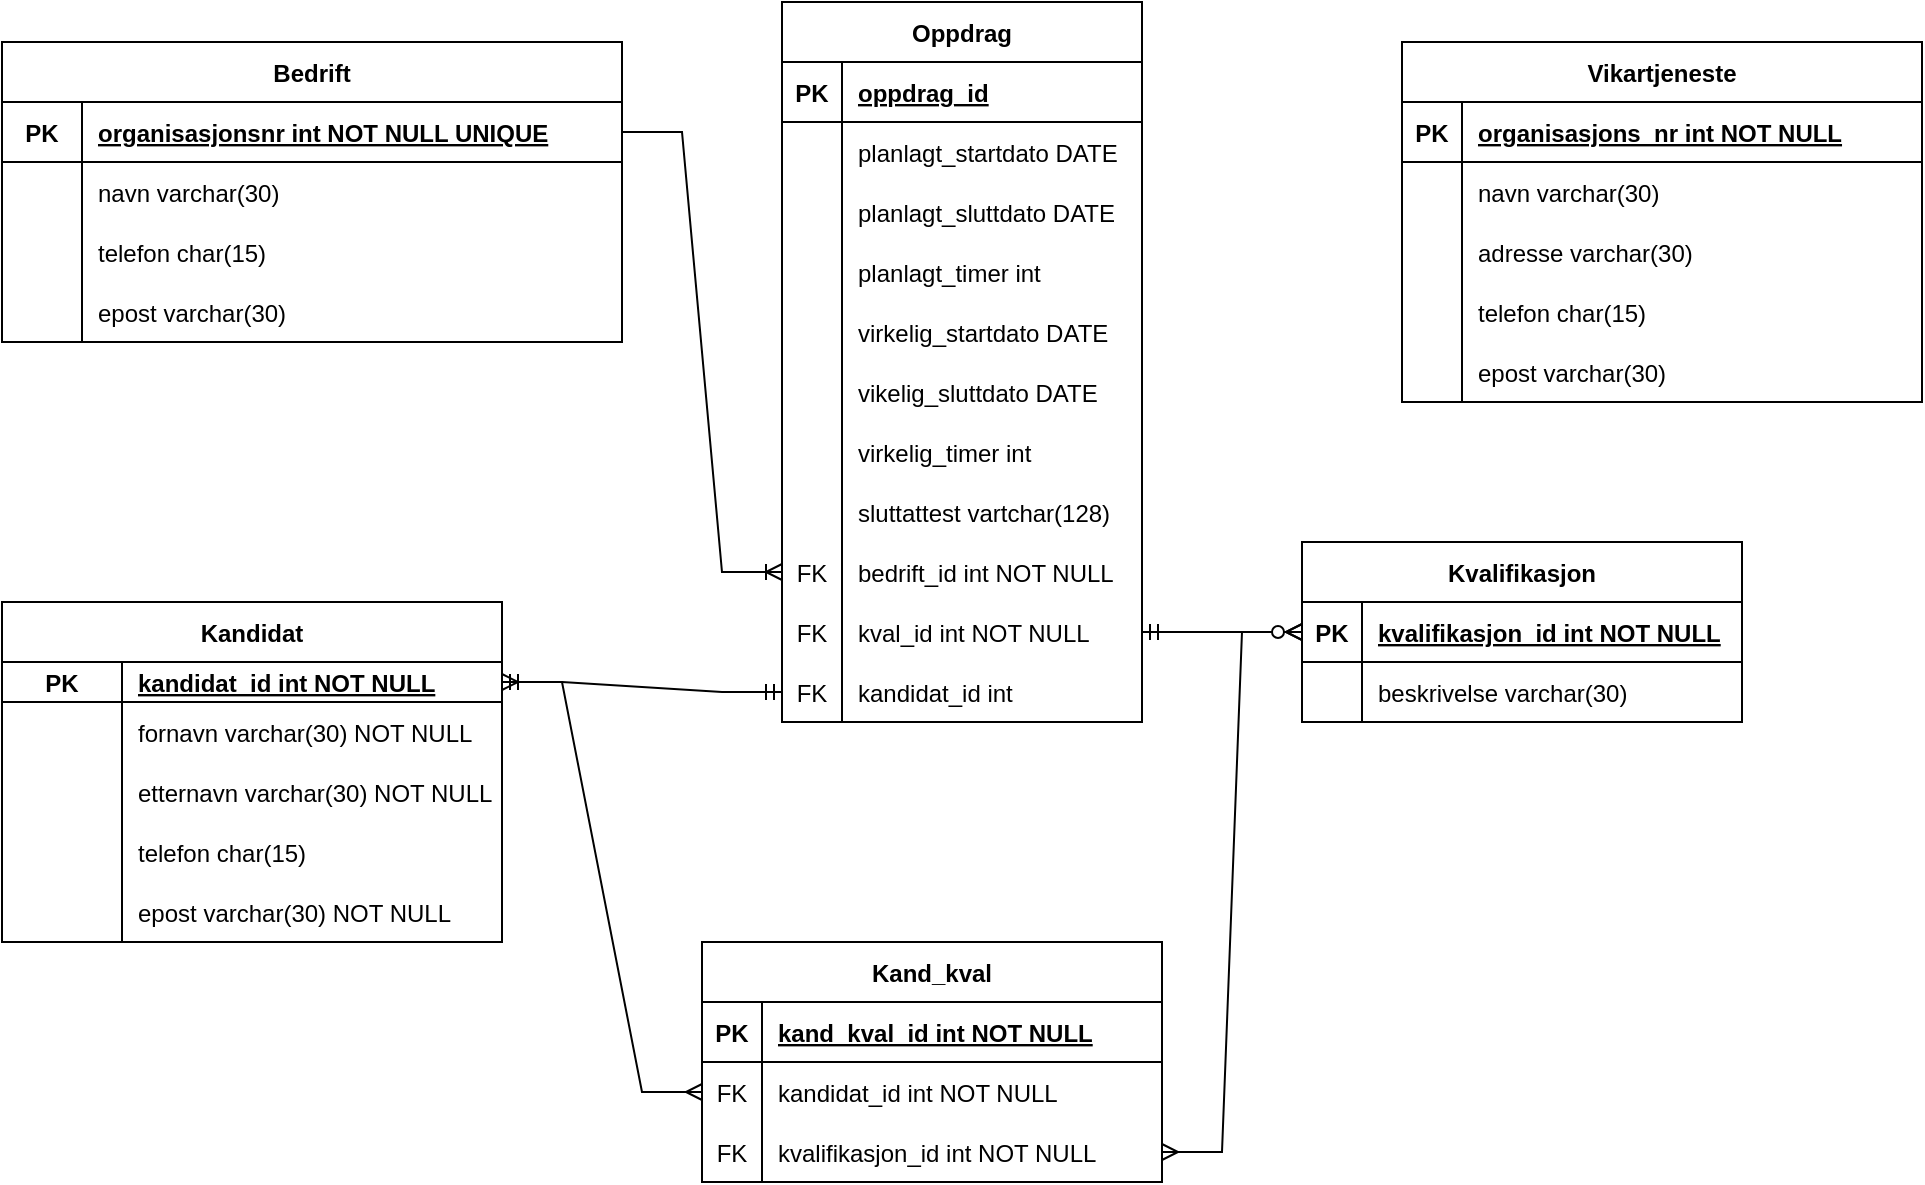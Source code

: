 <mxfile version="20.5.1" type="github">
  <diagram id="R2lEEEUBdFMjLlhIrx00" name="Page-1">
    <mxGraphModel dx="1422" dy="754" grid="1" gridSize="10" guides="1" tooltips="1" connect="1" arrows="1" fold="1" page="1" pageScale="1" pageWidth="850" pageHeight="1100" math="0" shadow="0" extFonts="Permanent Marker^https://fonts.googleapis.com/css?family=Permanent+Marker">
      <root>
        <mxCell id="0" />
        <mxCell id="1" parent="0" />
        <mxCell id="c-8Q-2KdSh4WGRPwM9da-1" value="Kandidat" style="shape=table;startSize=30;container=1;collapsible=1;childLayout=tableLayout;fixedRows=1;rowLines=0;fontStyle=1;align=center;resizeLast=1;" parent="1" vertex="1">
          <mxGeometry x="90" y="410" width="250" height="170" as="geometry">
            <mxRectangle x="110" y="290" width="90" height="30" as="alternateBounds" />
          </mxGeometry>
        </mxCell>
        <mxCell id="c-8Q-2KdSh4WGRPwM9da-5" value="" style="shape=tableRow;horizontal=0;startSize=0;swimlaneHead=0;swimlaneBody=0;fillColor=none;collapsible=0;dropTarget=0;points=[[0,0.5],[1,0.5]];portConstraint=eastwest;top=0;left=0;right=0;bottom=1;" parent="c-8Q-2KdSh4WGRPwM9da-1" vertex="1">
          <mxGeometry y="30" width="250" height="20" as="geometry" />
        </mxCell>
        <mxCell id="c-8Q-2KdSh4WGRPwM9da-6" value="PK" style="shape=partialRectangle;connectable=0;fillColor=none;top=0;left=0;bottom=0;right=0;fontStyle=1;overflow=hidden;" parent="c-8Q-2KdSh4WGRPwM9da-5" vertex="1">
          <mxGeometry width="60" height="20" as="geometry">
            <mxRectangle width="60" height="20" as="alternateBounds" />
          </mxGeometry>
        </mxCell>
        <mxCell id="c-8Q-2KdSh4WGRPwM9da-7" value="kandidat_id int NOT NULL" style="shape=partialRectangle;connectable=0;fillColor=none;top=0;left=0;bottom=0;right=0;align=left;spacingLeft=6;fontStyle=5;overflow=hidden;" parent="c-8Q-2KdSh4WGRPwM9da-5" vertex="1">
          <mxGeometry x="60" width="190" height="20" as="geometry">
            <mxRectangle width="190" height="20" as="alternateBounds" />
          </mxGeometry>
        </mxCell>
        <mxCell id="c-8Q-2KdSh4WGRPwM9da-11" value="" style="shape=tableRow;horizontal=0;startSize=0;swimlaneHead=0;swimlaneBody=0;fillColor=none;collapsible=0;dropTarget=0;points=[[0,0.5],[1,0.5]];portConstraint=eastwest;top=0;left=0;right=0;bottom=0;" parent="c-8Q-2KdSh4WGRPwM9da-1" vertex="1">
          <mxGeometry y="50" width="250" height="30" as="geometry" />
        </mxCell>
        <mxCell id="c-8Q-2KdSh4WGRPwM9da-12" value="" style="shape=partialRectangle;connectable=0;fillColor=none;top=0;left=0;bottom=0;right=0;editable=1;overflow=hidden;" parent="c-8Q-2KdSh4WGRPwM9da-11" vertex="1">
          <mxGeometry width="60" height="30" as="geometry">
            <mxRectangle width="60" height="30" as="alternateBounds" />
          </mxGeometry>
        </mxCell>
        <mxCell id="c-8Q-2KdSh4WGRPwM9da-13" value="fornavn varchar(30) NOT NULL" style="shape=partialRectangle;connectable=0;fillColor=none;top=0;left=0;bottom=0;right=0;align=left;spacingLeft=6;overflow=hidden;" parent="c-8Q-2KdSh4WGRPwM9da-11" vertex="1">
          <mxGeometry x="60" width="190" height="30" as="geometry">
            <mxRectangle width="190" height="30" as="alternateBounds" />
          </mxGeometry>
        </mxCell>
        <mxCell id="c-8Q-2KdSh4WGRPwM9da-8" value="" style="shape=tableRow;horizontal=0;startSize=0;swimlaneHead=0;swimlaneBody=0;fillColor=none;collapsible=0;dropTarget=0;points=[[0,0.5],[1,0.5]];portConstraint=eastwest;top=0;left=0;right=0;bottom=0;" parent="c-8Q-2KdSh4WGRPwM9da-1" vertex="1">
          <mxGeometry y="80" width="250" height="30" as="geometry" />
        </mxCell>
        <mxCell id="c-8Q-2KdSh4WGRPwM9da-9" value="" style="shape=partialRectangle;connectable=0;fillColor=none;top=0;left=0;bottom=0;right=0;editable=1;overflow=hidden;" parent="c-8Q-2KdSh4WGRPwM9da-8" vertex="1">
          <mxGeometry width="60" height="30" as="geometry">
            <mxRectangle width="60" height="30" as="alternateBounds" />
          </mxGeometry>
        </mxCell>
        <mxCell id="c-8Q-2KdSh4WGRPwM9da-10" value="etternavn varchar(30) NOT NULL" style="shape=partialRectangle;connectable=0;fillColor=none;top=0;left=0;bottom=0;right=0;align=left;spacingLeft=6;overflow=hidden;" parent="c-8Q-2KdSh4WGRPwM9da-8" vertex="1">
          <mxGeometry x="60" width="190" height="30" as="geometry">
            <mxRectangle width="190" height="30" as="alternateBounds" />
          </mxGeometry>
        </mxCell>
        <mxCell id="c-8Q-2KdSh4WGRPwM9da-65" value="" style="shape=tableRow;horizontal=0;startSize=0;swimlaneHead=0;swimlaneBody=0;fillColor=none;collapsible=0;dropTarget=0;points=[[0,0.5],[1,0.5]];portConstraint=eastwest;top=0;left=0;right=0;bottom=0;" parent="c-8Q-2KdSh4WGRPwM9da-1" vertex="1">
          <mxGeometry y="110" width="250" height="30" as="geometry" />
        </mxCell>
        <mxCell id="c-8Q-2KdSh4WGRPwM9da-66" value="" style="shape=partialRectangle;connectable=0;fillColor=none;top=0;left=0;bottom=0;right=0;editable=1;overflow=hidden;" parent="c-8Q-2KdSh4WGRPwM9da-65" vertex="1">
          <mxGeometry width="60" height="30" as="geometry">
            <mxRectangle width="60" height="30" as="alternateBounds" />
          </mxGeometry>
        </mxCell>
        <mxCell id="c-8Q-2KdSh4WGRPwM9da-67" value="telefon char(15)" style="shape=partialRectangle;connectable=0;fillColor=none;top=0;left=0;bottom=0;right=0;align=left;spacingLeft=6;overflow=hidden;" parent="c-8Q-2KdSh4WGRPwM9da-65" vertex="1">
          <mxGeometry x="60" width="190" height="30" as="geometry">
            <mxRectangle width="190" height="30" as="alternateBounds" />
          </mxGeometry>
        </mxCell>
        <mxCell id="c-8Q-2KdSh4WGRPwM9da-68" value="" style="shape=tableRow;horizontal=0;startSize=0;swimlaneHead=0;swimlaneBody=0;fillColor=none;collapsible=0;dropTarget=0;points=[[0,0.5],[1,0.5]];portConstraint=eastwest;top=0;left=0;right=0;bottom=0;" parent="c-8Q-2KdSh4WGRPwM9da-1" vertex="1">
          <mxGeometry y="140" width="250" height="30" as="geometry" />
        </mxCell>
        <mxCell id="c-8Q-2KdSh4WGRPwM9da-69" value="" style="shape=partialRectangle;connectable=0;fillColor=none;top=0;left=0;bottom=0;right=0;editable=1;overflow=hidden;" parent="c-8Q-2KdSh4WGRPwM9da-68" vertex="1">
          <mxGeometry width="60" height="30" as="geometry">
            <mxRectangle width="60" height="30" as="alternateBounds" />
          </mxGeometry>
        </mxCell>
        <mxCell id="c-8Q-2KdSh4WGRPwM9da-70" value="epost varchar(30) NOT NULL" style="shape=partialRectangle;connectable=0;fillColor=none;top=0;left=0;bottom=0;right=0;align=left;spacingLeft=6;overflow=hidden;" parent="c-8Q-2KdSh4WGRPwM9da-68" vertex="1">
          <mxGeometry x="60" width="190" height="30" as="geometry">
            <mxRectangle width="190" height="30" as="alternateBounds" />
          </mxGeometry>
        </mxCell>
        <mxCell id="c-8Q-2KdSh4WGRPwM9da-40" value="" style="shape=tableRow;horizontal=0;startSize=0;swimlaneHead=0;swimlaneBody=0;fillColor=none;collapsible=0;dropTarget=0;points=[[0,0.5],[1,0.5]];portConstraint=eastwest;top=0;left=0;right=0;bottom=0;" parent="1" vertex="1">
          <mxGeometry x="110" y="400" width="180" height="30" as="geometry" />
        </mxCell>
        <mxCell id="c-8Q-2KdSh4WGRPwM9da-41" value="" style="shape=partialRectangle;connectable=0;fillColor=none;top=0;left=0;bottom=0;right=0;editable=1;overflow=hidden;" parent="c-8Q-2KdSh4WGRPwM9da-40" vertex="1">
          <mxGeometry width="60" height="30" as="geometry">
            <mxRectangle width="60" height="30" as="alternateBounds" />
          </mxGeometry>
        </mxCell>
        <mxCell id="c-8Q-2KdSh4WGRPwM9da-54" value="" style="shape=tableRow;horizontal=0;startSize=0;swimlaneHead=0;swimlaneBody=0;fillColor=none;collapsible=0;dropTarget=0;points=[[0,0.5],[1,0.5]];portConstraint=eastwest;top=0;left=0;right=0;bottom=0;" parent="1" vertex="1">
          <mxGeometry x="110" y="430" width="250" height="30" as="geometry" />
        </mxCell>
        <mxCell id="c-8Q-2KdSh4WGRPwM9da-55" value="" style="shape=partialRectangle;connectable=0;fillColor=none;top=0;left=0;bottom=0;right=0;editable=1;overflow=hidden;" parent="c-8Q-2KdSh4WGRPwM9da-54" vertex="1">
          <mxGeometry width="60" height="30" as="geometry">
            <mxRectangle width="60" height="30" as="alternateBounds" />
          </mxGeometry>
        </mxCell>
        <mxCell id="c-8Q-2KdSh4WGRPwM9da-71" value="Bedrift" style="shape=table;startSize=30;container=1;collapsible=1;childLayout=tableLayout;fixedRows=1;rowLines=0;fontStyle=1;align=center;resizeLast=1;" parent="1" vertex="1">
          <mxGeometry x="90" y="130" width="310" height="150" as="geometry" />
        </mxCell>
        <mxCell id="c-8Q-2KdSh4WGRPwM9da-72" value="" style="shape=tableRow;horizontal=0;startSize=0;swimlaneHead=0;swimlaneBody=0;fillColor=none;collapsible=0;dropTarget=0;points=[[0,0.5],[1,0.5]];portConstraint=eastwest;top=0;left=0;right=0;bottom=1;" parent="c-8Q-2KdSh4WGRPwM9da-71" vertex="1">
          <mxGeometry y="30" width="310" height="30" as="geometry" />
        </mxCell>
        <mxCell id="c-8Q-2KdSh4WGRPwM9da-73" value="PK" style="shape=partialRectangle;connectable=0;fillColor=none;top=0;left=0;bottom=0;right=0;fontStyle=1;overflow=hidden;" parent="c-8Q-2KdSh4WGRPwM9da-72" vertex="1">
          <mxGeometry width="40" height="30" as="geometry">
            <mxRectangle width="40" height="30" as="alternateBounds" />
          </mxGeometry>
        </mxCell>
        <mxCell id="c-8Q-2KdSh4WGRPwM9da-74" value="organisasjonsnr int NOT NULL UNIQUE" style="shape=partialRectangle;connectable=0;fillColor=none;top=0;left=0;bottom=0;right=0;align=left;spacingLeft=6;fontStyle=5;overflow=hidden;" parent="c-8Q-2KdSh4WGRPwM9da-72" vertex="1">
          <mxGeometry x="40" width="270" height="30" as="geometry">
            <mxRectangle width="270" height="30" as="alternateBounds" />
          </mxGeometry>
        </mxCell>
        <mxCell id="c-8Q-2KdSh4WGRPwM9da-75" value="" style="shape=tableRow;horizontal=0;startSize=0;swimlaneHead=0;swimlaneBody=0;fillColor=none;collapsible=0;dropTarget=0;points=[[0,0.5],[1,0.5]];portConstraint=eastwest;top=0;left=0;right=0;bottom=0;" parent="c-8Q-2KdSh4WGRPwM9da-71" vertex="1">
          <mxGeometry y="60" width="310" height="30" as="geometry" />
        </mxCell>
        <mxCell id="c-8Q-2KdSh4WGRPwM9da-76" value="" style="shape=partialRectangle;connectable=0;fillColor=none;top=0;left=0;bottom=0;right=0;editable=1;overflow=hidden;" parent="c-8Q-2KdSh4WGRPwM9da-75" vertex="1">
          <mxGeometry width="40" height="30" as="geometry">
            <mxRectangle width="40" height="30" as="alternateBounds" />
          </mxGeometry>
        </mxCell>
        <mxCell id="c-8Q-2KdSh4WGRPwM9da-77" value="navn varchar(30)" style="shape=partialRectangle;connectable=0;fillColor=none;top=0;left=0;bottom=0;right=0;align=left;spacingLeft=6;overflow=hidden;" parent="c-8Q-2KdSh4WGRPwM9da-75" vertex="1">
          <mxGeometry x="40" width="270" height="30" as="geometry">
            <mxRectangle width="270" height="30" as="alternateBounds" />
          </mxGeometry>
        </mxCell>
        <mxCell id="c-8Q-2KdSh4WGRPwM9da-78" value="" style="shape=tableRow;horizontal=0;startSize=0;swimlaneHead=0;swimlaneBody=0;fillColor=none;collapsible=0;dropTarget=0;points=[[0,0.5],[1,0.5]];portConstraint=eastwest;top=0;left=0;right=0;bottom=0;" parent="c-8Q-2KdSh4WGRPwM9da-71" vertex="1">
          <mxGeometry y="90" width="310" height="30" as="geometry" />
        </mxCell>
        <mxCell id="c-8Q-2KdSh4WGRPwM9da-79" value="" style="shape=partialRectangle;connectable=0;fillColor=none;top=0;left=0;bottom=0;right=0;editable=1;overflow=hidden;" parent="c-8Q-2KdSh4WGRPwM9da-78" vertex="1">
          <mxGeometry width="40" height="30" as="geometry">
            <mxRectangle width="40" height="30" as="alternateBounds" />
          </mxGeometry>
        </mxCell>
        <mxCell id="c-8Q-2KdSh4WGRPwM9da-80" value="telefon char(15)" style="shape=partialRectangle;connectable=0;fillColor=none;top=0;left=0;bottom=0;right=0;align=left;spacingLeft=6;overflow=hidden;" parent="c-8Q-2KdSh4WGRPwM9da-78" vertex="1">
          <mxGeometry x="40" width="270" height="30" as="geometry">
            <mxRectangle width="270" height="30" as="alternateBounds" />
          </mxGeometry>
        </mxCell>
        <mxCell id="c-8Q-2KdSh4WGRPwM9da-81" value="" style="shape=tableRow;horizontal=0;startSize=0;swimlaneHead=0;swimlaneBody=0;fillColor=none;collapsible=0;dropTarget=0;points=[[0,0.5],[1,0.5]];portConstraint=eastwest;top=0;left=0;right=0;bottom=0;" parent="c-8Q-2KdSh4WGRPwM9da-71" vertex="1">
          <mxGeometry y="120" width="310" height="30" as="geometry" />
        </mxCell>
        <mxCell id="c-8Q-2KdSh4WGRPwM9da-82" value="" style="shape=partialRectangle;connectable=0;fillColor=none;top=0;left=0;bottom=0;right=0;editable=1;overflow=hidden;" parent="c-8Q-2KdSh4WGRPwM9da-81" vertex="1">
          <mxGeometry width="40" height="30" as="geometry">
            <mxRectangle width="40" height="30" as="alternateBounds" />
          </mxGeometry>
        </mxCell>
        <mxCell id="c-8Q-2KdSh4WGRPwM9da-83" value="epost varchar(30)" style="shape=partialRectangle;connectable=0;fillColor=none;top=0;left=0;bottom=0;right=0;align=left;spacingLeft=6;overflow=hidden;" parent="c-8Q-2KdSh4WGRPwM9da-81" vertex="1">
          <mxGeometry x="40" width="270" height="30" as="geometry">
            <mxRectangle width="270" height="30" as="alternateBounds" />
          </mxGeometry>
        </mxCell>
        <mxCell id="c-8Q-2KdSh4WGRPwM9da-84" value="Kvalifikasjon" style="shape=table;startSize=30;container=1;collapsible=1;childLayout=tableLayout;fixedRows=1;rowLines=0;fontStyle=1;align=center;resizeLast=1;" parent="1" vertex="1">
          <mxGeometry x="740" y="380" width="220" height="90" as="geometry" />
        </mxCell>
        <mxCell id="c-8Q-2KdSh4WGRPwM9da-85" value="" style="shape=tableRow;horizontal=0;startSize=0;swimlaneHead=0;swimlaneBody=0;fillColor=none;collapsible=0;dropTarget=0;points=[[0,0.5],[1,0.5]];portConstraint=eastwest;top=0;left=0;right=0;bottom=1;" parent="c-8Q-2KdSh4WGRPwM9da-84" vertex="1">
          <mxGeometry y="30" width="220" height="30" as="geometry" />
        </mxCell>
        <mxCell id="c-8Q-2KdSh4WGRPwM9da-86" value="PK" style="shape=partialRectangle;connectable=0;fillColor=none;top=0;left=0;bottom=0;right=0;fontStyle=1;overflow=hidden;" parent="c-8Q-2KdSh4WGRPwM9da-85" vertex="1">
          <mxGeometry width="30" height="30" as="geometry">
            <mxRectangle width="30" height="30" as="alternateBounds" />
          </mxGeometry>
        </mxCell>
        <mxCell id="c-8Q-2KdSh4WGRPwM9da-87" value="kvalifikasjon_id int NOT NULL" style="shape=partialRectangle;connectable=0;fillColor=none;top=0;left=0;bottom=0;right=0;align=left;spacingLeft=6;fontStyle=5;overflow=hidden;" parent="c-8Q-2KdSh4WGRPwM9da-85" vertex="1">
          <mxGeometry x="30" width="190" height="30" as="geometry">
            <mxRectangle width="190" height="30" as="alternateBounds" />
          </mxGeometry>
        </mxCell>
        <mxCell id="c-8Q-2KdSh4WGRPwM9da-88" value="" style="shape=tableRow;horizontal=0;startSize=0;swimlaneHead=0;swimlaneBody=0;fillColor=none;collapsible=0;dropTarget=0;points=[[0,0.5],[1,0.5]];portConstraint=eastwest;top=0;left=0;right=0;bottom=0;" parent="c-8Q-2KdSh4WGRPwM9da-84" vertex="1">
          <mxGeometry y="60" width="220" height="30" as="geometry" />
        </mxCell>
        <mxCell id="c-8Q-2KdSh4WGRPwM9da-89" value="" style="shape=partialRectangle;connectable=0;fillColor=none;top=0;left=0;bottom=0;right=0;editable=1;overflow=hidden;" parent="c-8Q-2KdSh4WGRPwM9da-88" vertex="1">
          <mxGeometry width="30" height="30" as="geometry">
            <mxRectangle width="30" height="30" as="alternateBounds" />
          </mxGeometry>
        </mxCell>
        <mxCell id="c-8Q-2KdSh4WGRPwM9da-90" value="beskrivelse varchar(30)" style="shape=partialRectangle;connectable=0;fillColor=none;top=0;left=0;bottom=0;right=0;align=left;spacingLeft=6;overflow=hidden;" parent="c-8Q-2KdSh4WGRPwM9da-88" vertex="1">
          <mxGeometry x="30" width="190" height="30" as="geometry">
            <mxRectangle width="190" height="30" as="alternateBounds" />
          </mxGeometry>
        </mxCell>
        <mxCell id="c-8Q-2KdSh4WGRPwM9da-97" value="" style="edgeStyle=entityRelationEdgeStyle;fontSize=12;html=1;endArrow=ERmany;startArrow=ERmany;rounded=0;" parent="1" source="c-8Q-2KdSh4WGRPwM9da-127" target="c-8Q-2KdSh4WGRPwM9da-85" edge="1">
          <mxGeometry width="100" height="100" relative="1" as="geometry">
            <mxPoint x="450" y="505" as="sourcePoint" />
            <mxPoint x="530" y="450" as="targetPoint" />
          </mxGeometry>
        </mxCell>
        <mxCell id="c-8Q-2KdSh4WGRPwM9da-111" value="Kand_kval" style="shape=table;startSize=30;container=1;collapsible=1;childLayout=tableLayout;fixedRows=1;rowLines=0;fontStyle=1;align=center;resizeLast=1;" parent="1" vertex="1">
          <mxGeometry x="440" y="580" width="230" height="120" as="geometry" />
        </mxCell>
        <mxCell id="c-8Q-2KdSh4WGRPwM9da-112" value="" style="shape=tableRow;horizontal=0;startSize=0;swimlaneHead=0;swimlaneBody=0;fillColor=none;collapsible=0;dropTarget=0;points=[[0,0.5],[1,0.5]];portConstraint=eastwest;top=0;left=0;right=0;bottom=1;" parent="c-8Q-2KdSh4WGRPwM9da-111" vertex="1">
          <mxGeometry y="30" width="230" height="30" as="geometry" />
        </mxCell>
        <mxCell id="c-8Q-2KdSh4WGRPwM9da-113" value="PK" style="shape=partialRectangle;connectable=0;fillColor=none;top=0;left=0;bottom=0;right=0;fontStyle=1;overflow=hidden;" parent="c-8Q-2KdSh4WGRPwM9da-112" vertex="1">
          <mxGeometry width="30" height="30" as="geometry">
            <mxRectangle width="30" height="30" as="alternateBounds" />
          </mxGeometry>
        </mxCell>
        <mxCell id="c-8Q-2KdSh4WGRPwM9da-114" value="kand_kval_id int NOT NULL" style="shape=partialRectangle;connectable=0;fillColor=none;top=0;left=0;bottom=0;right=0;align=left;spacingLeft=6;fontStyle=5;overflow=hidden;" parent="c-8Q-2KdSh4WGRPwM9da-112" vertex="1">
          <mxGeometry x="30" width="200" height="30" as="geometry">
            <mxRectangle width="200" height="30" as="alternateBounds" />
          </mxGeometry>
        </mxCell>
        <mxCell id="c-8Q-2KdSh4WGRPwM9da-124" value="" style="shape=tableRow;horizontal=0;startSize=0;swimlaneHead=0;swimlaneBody=0;fillColor=none;collapsible=0;dropTarget=0;points=[[0,0.5],[1,0.5]];portConstraint=eastwest;top=0;left=0;right=0;bottom=0;" parent="c-8Q-2KdSh4WGRPwM9da-111" vertex="1">
          <mxGeometry y="60" width="230" height="30" as="geometry" />
        </mxCell>
        <mxCell id="c-8Q-2KdSh4WGRPwM9da-125" value="FK" style="shape=partialRectangle;connectable=0;fillColor=none;top=0;left=0;bottom=0;right=0;fontStyle=0;overflow=hidden;" parent="c-8Q-2KdSh4WGRPwM9da-124" vertex="1">
          <mxGeometry width="30" height="30" as="geometry">
            <mxRectangle width="30" height="30" as="alternateBounds" />
          </mxGeometry>
        </mxCell>
        <mxCell id="c-8Q-2KdSh4WGRPwM9da-126" value="kandidat_id int NOT NULL" style="shape=partialRectangle;connectable=0;fillColor=none;top=0;left=0;bottom=0;right=0;align=left;spacingLeft=6;fontStyle=0;overflow=hidden;" parent="c-8Q-2KdSh4WGRPwM9da-124" vertex="1">
          <mxGeometry x="30" width="200" height="30" as="geometry">
            <mxRectangle width="200" height="30" as="alternateBounds" />
          </mxGeometry>
        </mxCell>
        <mxCell id="c-8Q-2KdSh4WGRPwM9da-127" value="" style="shape=tableRow;horizontal=0;startSize=0;swimlaneHead=0;swimlaneBody=0;fillColor=none;collapsible=0;dropTarget=0;points=[[0,0.5],[1,0.5]];portConstraint=eastwest;top=0;left=0;right=0;bottom=0;" parent="c-8Q-2KdSh4WGRPwM9da-111" vertex="1">
          <mxGeometry y="90" width="230" height="30" as="geometry" />
        </mxCell>
        <mxCell id="c-8Q-2KdSh4WGRPwM9da-128" value="FK" style="shape=partialRectangle;connectable=0;fillColor=none;top=0;left=0;bottom=0;right=0;fontStyle=0;overflow=hidden;" parent="c-8Q-2KdSh4WGRPwM9da-127" vertex="1">
          <mxGeometry width="30" height="30" as="geometry">
            <mxRectangle width="30" height="30" as="alternateBounds" />
          </mxGeometry>
        </mxCell>
        <mxCell id="c-8Q-2KdSh4WGRPwM9da-129" value="kvalifikasjon_id int NOT NULL" style="shape=partialRectangle;connectable=0;fillColor=none;top=0;left=0;bottom=0;right=0;align=left;spacingLeft=6;fontStyle=0;overflow=hidden;" parent="c-8Q-2KdSh4WGRPwM9da-127" vertex="1">
          <mxGeometry x="30" width="200" height="30" as="geometry">
            <mxRectangle width="200" height="30" as="alternateBounds" />
          </mxGeometry>
        </mxCell>
        <mxCell id="c-8Q-2KdSh4WGRPwM9da-130" value="" style="edgeStyle=entityRelationEdgeStyle;fontSize=12;html=1;endArrow=ERmany;startArrow=ERmany;rounded=0;" parent="1" source="c-8Q-2KdSh4WGRPwM9da-5" target="c-8Q-2KdSh4WGRPwM9da-124" edge="1">
          <mxGeometry width="100" height="100" relative="1" as="geometry">
            <mxPoint x="390" y="480" as="sourcePoint" />
            <mxPoint x="490" y="380" as="targetPoint" />
          </mxGeometry>
        </mxCell>
        <mxCell id="c-8Q-2KdSh4WGRPwM9da-131" value="Oppdrag" style="shape=table;startSize=30;container=1;collapsible=1;childLayout=tableLayout;fixedRows=1;rowLines=0;fontStyle=1;align=center;resizeLast=1;" parent="1" vertex="1">
          <mxGeometry x="480" y="110" width="180" height="360" as="geometry" />
        </mxCell>
        <mxCell id="c-8Q-2KdSh4WGRPwM9da-132" value="" style="shape=tableRow;horizontal=0;startSize=0;swimlaneHead=0;swimlaneBody=0;fillColor=none;collapsible=0;dropTarget=0;points=[[0,0.5],[1,0.5]];portConstraint=eastwest;top=0;left=0;right=0;bottom=1;" parent="c-8Q-2KdSh4WGRPwM9da-131" vertex="1">
          <mxGeometry y="30" width="180" height="30" as="geometry" />
        </mxCell>
        <mxCell id="c-8Q-2KdSh4WGRPwM9da-133" value="PK" style="shape=partialRectangle;connectable=0;fillColor=none;top=0;left=0;bottom=0;right=0;fontStyle=1;overflow=hidden;" parent="c-8Q-2KdSh4WGRPwM9da-132" vertex="1">
          <mxGeometry width="30" height="30" as="geometry">
            <mxRectangle width="30" height="30" as="alternateBounds" />
          </mxGeometry>
        </mxCell>
        <mxCell id="c-8Q-2KdSh4WGRPwM9da-134" value="oppdrag_id" style="shape=partialRectangle;connectable=0;fillColor=none;top=0;left=0;bottom=0;right=0;align=left;spacingLeft=6;fontStyle=5;overflow=hidden;" parent="c-8Q-2KdSh4WGRPwM9da-132" vertex="1">
          <mxGeometry x="30" width="150" height="30" as="geometry">
            <mxRectangle width="150" height="30" as="alternateBounds" />
          </mxGeometry>
        </mxCell>
        <mxCell id="c-8Q-2KdSh4WGRPwM9da-135" value="" style="shape=tableRow;horizontal=0;startSize=0;swimlaneHead=0;swimlaneBody=0;fillColor=none;collapsible=0;dropTarget=0;points=[[0,0.5],[1,0.5]];portConstraint=eastwest;top=0;left=0;right=0;bottom=0;" parent="c-8Q-2KdSh4WGRPwM9da-131" vertex="1">
          <mxGeometry y="60" width="180" height="30" as="geometry" />
        </mxCell>
        <mxCell id="c-8Q-2KdSh4WGRPwM9da-136" value="" style="shape=partialRectangle;connectable=0;fillColor=none;top=0;left=0;bottom=0;right=0;editable=1;overflow=hidden;" parent="c-8Q-2KdSh4WGRPwM9da-135" vertex="1">
          <mxGeometry width="30" height="30" as="geometry">
            <mxRectangle width="30" height="30" as="alternateBounds" />
          </mxGeometry>
        </mxCell>
        <mxCell id="c-8Q-2KdSh4WGRPwM9da-137" value="planlagt_startdato DATE" style="shape=partialRectangle;connectable=0;fillColor=none;top=0;left=0;bottom=0;right=0;align=left;spacingLeft=6;overflow=hidden;" parent="c-8Q-2KdSh4WGRPwM9da-135" vertex="1">
          <mxGeometry x="30" width="150" height="30" as="geometry">
            <mxRectangle width="150" height="30" as="alternateBounds" />
          </mxGeometry>
        </mxCell>
        <mxCell id="c-8Q-2KdSh4WGRPwM9da-138" value="" style="shape=tableRow;horizontal=0;startSize=0;swimlaneHead=0;swimlaneBody=0;fillColor=none;collapsible=0;dropTarget=0;points=[[0,0.5],[1,0.5]];portConstraint=eastwest;top=0;left=0;right=0;bottom=0;" parent="c-8Q-2KdSh4WGRPwM9da-131" vertex="1">
          <mxGeometry y="90" width="180" height="30" as="geometry" />
        </mxCell>
        <mxCell id="c-8Q-2KdSh4WGRPwM9da-139" value="" style="shape=partialRectangle;connectable=0;fillColor=none;top=0;left=0;bottom=0;right=0;editable=1;overflow=hidden;" parent="c-8Q-2KdSh4WGRPwM9da-138" vertex="1">
          <mxGeometry width="30" height="30" as="geometry">
            <mxRectangle width="30" height="30" as="alternateBounds" />
          </mxGeometry>
        </mxCell>
        <mxCell id="c-8Q-2KdSh4WGRPwM9da-140" value="planlagt_sluttdato DATE" style="shape=partialRectangle;connectable=0;fillColor=none;top=0;left=0;bottom=0;right=0;align=left;spacingLeft=6;overflow=hidden;" parent="c-8Q-2KdSh4WGRPwM9da-138" vertex="1">
          <mxGeometry x="30" width="150" height="30" as="geometry">
            <mxRectangle width="150" height="30" as="alternateBounds" />
          </mxGeometry>
        </mxCell>
        <mxCell id="c-8Q-2KdSh4WGRPwM9da-141" value="" style="shape=tableRow;horizontal=0;startSize=0;swimlaneHead=0;swimlaneBody=0;fillColor=none;collapsible=0;dropTarget=0;points=[[0,0.5],[1,0.5]];portConstraint=eastwest;top=0;left=0;right=0;bottom=0;" parent="c-8Q-2KdSh4WGRPwM9da-131" vertex="1">
          <mxGeometry y="120" width="180" height="30" as="geometry" />
        </mxCell>
        <mxCell id="c-8Q-2KdSh4WGRPwM9da-142" value="" style="shape=partialRectangle;connectable=0;fillColor=none;top=0;left=0;bottom=0;right=0;editable=1;overflow=hidden;" parent="c-8Q-2KdSh4WGRPwM9da-141" vertex="1">
          <mxGeometry width="30" height="30" as="geometry">
            <mxRectangle width="30" height="30" as="alternateBounds" />
          </mxGeometry>
        </mxCell>
        <mxCell id="c-8Q-2KdSh4WGRPwM9da-143" value="planlagt_timer int" style="shape=partialRectangle;connectable=0;fillColor=none;top=0;left=0;bottom=0;right=0;align=left;spacingLeft=6;overflow=hidden;" parent="c-8Q-2KdSh4WGRPwM9da-141" vertex="1">
          <mxGeometry x="30" width="150" height="30" as="geometry">
            <mxRectangle width="150" height="30" as="alternateBounds" />
          </mxGeometry>
        </mxCell>
        <mxCell id="WEUCMjWVvh13BrTHY4F6-1" value="" style="shape=tableRow;horizontal=0;startSize=0;swimlaneHead=0;swimlaneBody=0;fillColor=none;collapsible=0;dropTarget=0;points=[[0,0.5],[1,0.5]];portConstraint=eastwest;top=0;left=0;right=0;bottom=0;" vertex="1" parent="c-8Q-2KdSh4WGRPwM9da-131">
          <mxGeometry y="150" width="180" height="30" as="geometry" />
        </mxCell>
        <mxCell id="WEUCMjWVvh13BrTHY4F6-2" value="" style="shape=partialRectangle;connectable=0;fillColor=none;top=0;left=0;bottom=0;right=0;editable=1;overflow=hidden;" vertex="1" parent="WEUCMjWVvh13BrTHY4F6-1">
          <mxGeometry width="30" height="30" as="geometry">
            <mxRectangle width="30" height="30" as="alternateBounds" />
          </mxGeometry>
        </mxCell>
        <mxCell id="WEUCMjWVvh13BrTHY4F6-3" value="virkelig_startdato DATE" style="shape=partialRectangle;connectable=0;fillColor=none;top=0;left=0;bottom=0;right=0;align=left;spacingLeft=6;overflow=hidden;" vertex="1" parent="WEUCMjWVvh13BrTHY4F6-1">
          <mxGeometry x="30" width="150" height="30" as="geometry">
            <mxRectangle width="150" height="30" as="alternateBounds" />
          </mxGeometry>
        </mxCell>
        <mxCell id="WEUCMjWVvh13BrTHY4F6-4" value="" style="shape=tableRow;horizontal=0;startSize=0;swimlaneHead=0;swimlaneBody=0;fillColor=none;collapsible=0;dropTarget=0;points=[[0,0.5],[1,0.5]];portConstraint=eastwest;top=0;left=0;right=0;bottom=0;" vertex="1" parent="c-8Q-2KdSh4WGRPwM9da-131">
          <mxGeometry y="180" width="180" height="30" as="geometry" />
        </mxCell>
        <mxCell id="WEUCMjWVvh13BrTHY4F6-5" value="" style="shape=partialRectangle;connectable=0;fillColor=none;top=0;left=0;bottom=0;right=0;editable=1;overflow=hidden;" vertex="1" parent="WEUCMjWVvh13BrTHY4F6-4">
          <mxGeometry width="30" height="30" as="geometry">
            <mxRectangle width="30" height="30" as="alternateBounds" />
          </mxGeometry>
        </mxCell>
        <mxCell id="WEUCMjWVvh13BrTHY4F6-6" value="vikelig_sluttdato DATE" style="shape=partialRectangle;connectable=0;fillColor=none;top=0;left=0;bottom=0;right=0;align=left;spacingLeft=6;overflow=hidden;" vertex="1" parent="WEUCMjWVvh13BrTHY4F6-4">
          <mxGeometry x="30" width="150" height="30" as="geometry">
            <mxRectangle width="150" height="30" as="alternateBounds" />
          </mxGeometry>
        </mxCell>
        <mxCell id="WEUCMjWVvh13BrTHY4F6-7" value="" style="shape=tableRow;horizontal=0;startSize=0;swimlaneHead=0;swimlaneBody=0;fillColor=none;collapsible=0;dropTarget=0;points=[[0,0.5],[1,0.5]];portConstraint=eastwest;top=0;left=0;right=0;bottom=0;" vertex="1" parent="c-8Q-2KdSh4WGRPwM9da-131">
          <mxGeometry y="210" width="180" height="30" as="geometry" />
        </mxCell>
        <mxCell id="WEUCMjWVvh13BrTHY4F6-8" value="" style="shape=partialRectangle;connectable=0;fillColor=none;top=0;left=0;bottom=0;right=0;editable=1;overflow=hidden;" vertex="1" parent="WEUCMjWVvh13BrTHY4F6-7">
          <mxGeometry width="30" height="30" as="geometry">
            <mxRectangle width="30" height="30" as="alternateBounds" />
          </mxGeometry>
        </mxCell>
        <mxCell id="WEUCMjWVvh13BrTHY4F6-9" value="virkelig_timer int" style="shape=partialRectangle;connectable=0;fillColor=none;top=0;left=0;bottom=0;right=0;align=left;spacingLeft=6;overflow=hidden;" vertex="1" parent="WEUCMjWVvh13BrTHY4F6-7">
          <mxGeometry x="30" width="150" height="30" as="geometry">
            <mxRectangle width="150" height="30" as="alternateBounds" />
          </mxGeometry>
        </mxCell>
        <mxCell id="WEUCMjWVvh13BrTHY4F6-23" value="" style="shape=tableRow;horizontal=0;startSize=0;swimlaneHead=0;swimlaneBody=0;fillColor=none;collapsible=0;dropTarget=0;points=[[0,0.5],[1,0.5]];portConstraint=eastwest;top=0;left=0;right=0;bottom=0;" vertex="1" parent="c-8Q-2KdSh4WGRPwM9da-131">
          <mxGeometry y="240" width="180" height="30" as="geometry" />
        </mxCell>
        <mxCell id="WEUCMjWVvh13BrTHY4F6-24" value="" style="shape=partialRectangle;connectable=0;fillColor=none;top=0;left=0;bottom=0;right=0;editable=1;overflow=hidden;" vertex="1" parent="WEUCMjWVvh13BrTHY4F6-23">
          <mxGeometry width="30" height="30" as="geometry">
            <mxRectangle width="30" height="30" as="alternateBounds" />
          </mxGeometry>
        </mxCell>
        <mxCell id="WEUCMjWVvh13BrTHY4F6-25" value="sluttattest vartchar(128)" style="shape=partialRectangle;connectable=0;fillColor=none;top=0;left=0;bottom=0;right=0;align=left;spacingLeft=6;overflow=hidden;" vertex="1" parent="WEUCMjWVvh13BrTHY4F6-23">
          <mxGeometry x="30" width="150" height="30" as="geometry">
            <mxRectangle width="150" height="30" as="alternateBounds" />
          </mxGeometry>
        </mxCell>
        <mxCell id="WEUCMjWVvh13BrTHY4F6-13" value="" style="shape=tableRow;horizontal=0;startSize=0;swimlaneHead=0;swimlaneBody=0;fillColor=none;collapsible=0;dropTarget=0;points=[[0,0.5],[1,0.5]];portConstraint=eastwest;top=0;left=0;right=0;bottom=0;" vertex="1" parent="c-8Q-2KdSh4WGRPwM9da-131">
          <mxGeometry y="270" width="180" height="30" as="geometry" />
        </mxCell>
        <mxCell id="WEUCMjWVvh13BrTHY4F6-14" value="FK" style="shape=partialRectangle;connectable=0;fillColor=none;top=0;left=0;bottom=0;right=0;fontStyle=0;overflow=hidden;" vertex="1" parent="WEUCMjWVvh13BrTHY4F6-13">
          <mxGeometry width="30" height="30" as="geometry">
            <mxRectangle width="30" height="30" as="alternateBounds" />
          </mxGeometry>
        </mxCell>
        <mxCell id="WEUCMjWVvh13BrTHY4F6-15" value="bedrift_id int NOT NULL" style="shape=partialRectangle;connectable=0;fillColor=none;top=0;left=0;bottom=0;right=0;align=left;spacingLeft=6;fontStyle=0;overflow=hidden;" vertex="1" parent="WEUCMjWVvh13BrTHY4F6-13">
          <mxGeometry x="30" width="150" height="30" as="geometry">
            <mxRectangle width="150" height="30" as="alternateBounds" />
          </mxGeometry>
        </mxCell>
        <mxCell id="WEUCMjWVvh13BrTHY4F6-16" value="" style="shape=tableRow;horizontal=0;startSize=0;swimlaneHead=0;swimlaneBody=0;fillColor=none;collapsible=0;dropTarget=0;points=[[0,0.5],[1,0.5]];portConstraint=eastwest;top=0;left=0;right=0;bottom=0;" vertex="1" parent="c-8Q-2KdSh4WGRPwM9da-131">
          <mxGeometry y="300" width="180" height="30" as="geometry" />
        </mxCell>
        <mxCell id="WEUCMjWVvh13BrTHY4F6-17" value="FK" style="shape=partialRectangle;connectable=0;fillColor=none;top=0;left=0;bottom=0;right=0;fontStyle=0;overflow=hidden;" vertex="1" parent="WEUCMjWVvh13BrTHY4F6-16">
          <mxGeometry width="30" height="30" as="geometry">
            <mxRectangle width="30" height="30" as="alternateBounds" />
          </mxGeometry>
        </mxCell>
        <mxCell id="WEUCMjWVvh13BrTHY4F6-18" value="kval_id int NOT NULL" style="shape=partialRectangle;connectable=0;fillColor=none;top=0;left=0;bottom=0;right=0;align=left;spacingLeft=6;fontStyle=0;overflow=hidden;" vertex="1" parent="WEUCMjWVvh13BrTHY4F6-16">
          <mxGeometry x="30" width="150" height="30" as="geometry">
            <mxRectangle width="150" height="30" as="alternateBounds" />
          </mxGeometry>
        </mxCell>
        <mxCell id="WEUCMjWVvh13BrTHY4F6-19" value="" style="shape=tableRow;horizontal=0;startSize=0;swimlaneHead=0;swimlaneBody=0;fillColor=none;collapsible=0;dropTarget=0;points=[[0,0.5],[1,0.5]];portConstraint=eastwest;top=0;left=0;right=0;bottom=0;" vertex="1" parent="c-8Q-2KdSh4WGRPwM9da-131">
          <mxGeometry y="330" width="180" height="30" as="geometry" />
        </mxCell>
        <mxCell id="WEUCMjWVvh13BrTHY4F6-20" value="FK" style="shape=partialRectangle;connectable=0;fillColor=none;top=0;left=0;bottom=0;right=0;fontStyle=0;overflow=hidden;" vertex="1" parent="WEUCMjWVvh13BrTHY4F6-19">
          <mxGeometry width="30" height="30" as="geometry">
            <mxRectangle width="30" height="30" as="alternateBounds" />
          </mxGeometry>
        </mxCell>
        <mxCell id="WEUCMjWVvh13BrTHY4F6-21" value="kandidat_id int" style="shape=partialRectangle;connectable=0;fillColor=none;top=0;left=0;bottom=0;right=0;align=left;spacingLeft=6;fontStyle=0;overflow=hidden;" vertex="1" parent="WEUCMjWVvh13BrTHY4F6-19">
          <mxGeometry x="30" width="150" height="30" as="geometry">
            <mxRectangle width="150" height="30" as="alternateBounds" />
          </mxGeometry>
        </mxCell>
        <mxCell id="c-8Q-2KdSh4WGRPwM9da-144" value="Vikartjeneste" style="shape=table;startSize=30;container=1;collapsible=1;childLayout=tableLayout;fixedRows=1;rowLines=0;fontStyle=1;align=center;resizeLast=1;" parent="1" vertex="1">
          <mxGeometry x="790" y="130" width="260" height="180" as="geometry" />
        </mxCell>
        <mxCell id="c-8Q-2KdSh4WGRPwM9da-145" value="" style="shape=tableRow;horizontal=0;startSize=0;swimlaneHead=0;swimlaneBody=0;fillColor=none;collapsible=0;dropTarget=0;points=[[0,0.5],[1,0.5]];portConstraint=eastwest;top=0;left=0;right=0;bottom=1;" parent="c-8Q-2KdSh4WGRPwM9da-144" vertex="1">
          <mxGeometry y="30" width="260" height="30" as="geometry" />
        </mxCell>
        <mxCell id="c-8Q-2KdSh4WGRPwM9da-146" value="PK" style="shape=partialRectangle;connectable=0;fillColor=none;top=0;left=0;bottom=0;right=0;fontStyle=1;overflow=hidden;" parent="c-8Q-2KdSh4WGRPwM9da-145" vertex="1">
          <mxGeometry width="30" height="30" as="geometry">
            <mxRectangle width="30" height="30" as="alternateBounds" />
          </mxGeometry>
        </mxCell>
        <mxCell id="c-8Q-2KdSh4WGRPwM9da-147" value="organisasjons_nr int NOT NULL" style="shape=partialRectangle;connectable=0;fillColor=none;top=0;left=0;bottom=0;right=0;align=left;spacingLeft=6;fontStyle=5;overflow=hidden;" parent="c-8Q-2KdSh4WGRPwM9da-145" vertex="1">
          <mxGeometry x="30" width="230" height="30" as="geometry">
            <mxRectangle width="230" height="30" as="alternateBounds" />
          </mxGeometry>
        </mxCell>
        <mxCell id="c-8Q-2KdSh4WGRPwM9da-148" value="" style="shape=tableRow;horizontal=0;startSize=0;swimlaneHead=0;swimlaneBody=0;fillColor=none;collapsible=0;dropTarget=0;points=[[0,0.5],[1,0.5]];portConstraint=eastwest;top=0;left=0;right=0;bottom=0;" parent="c-8Q-2KdSh4WGRPwM9da-144" vertex="1">
          <mxGeometry y="60" width="260" height="30" as="geometry" />
        </mxCell>
        <mxCell id="c-8Q-2KdSh4WGRPwM9da-149" value="" style="shape=partialRectangle;connectable=0;fillColor=none;top=0;left=0;bottom=0;right=0;editable=1;overflow=hidden;" parent="c-8Q-2KdSh4WGRPwM9da-148" vertex="1">
          <mxGeometry width="30" height="30" as="geometry">
            <mxRectangle width="30" height="30" as="alternateBounds" />
          </mxGeometry>
        </mxCell>
        <mxCell id="c-8Q-2KdSh4WGRPwM9da-150" value="navn varchar(30)" style="shape=partialRectangle;connectable=0;fillColor=none;top=0;left=0;bottom=0;right=0;align=left;spacingLeft=6;overflow=hidden;" parent="c-8Q-2KdSh4WGRPwM9da-148" vertex="1">
          <mxGeometry x="30" width="230" height="30" as="geometry">
            <mxRectangle width="230" height="30" as="alternateBounds" />
          </mxGeometry>
        </mxCell>
        <mxCell id="c-8Q-2KdSh4WGRPwM9da-151" value="" style="shape=tableRow;horizontal=0;startSize=0;swimlaneHead=0;swimlaneBody=0;fillColor=none;collapsible=0;dropTarget=0;points=[[0,0.5],[1,0.5]];portConstraint=eastwest;top=0;left=0;right=0;bottom=0;" parent="c-8Q-2KdSh4WGRPwM9da-144" vertex="1">
          <mxGeometry y="90" width="260" height="30" as="geometry" />
        </mxCell>
        <mxCell id="c-8Q-2KdSh4WGRPwM9da-152" value="" style="shape=partialRectangle;connectable=0;fillColor=none;top=0;left=0;bottom=0;right=0;editable=1;overflow=hidden;" parent="c-8Q-2KdSh4WGRPwM9da-151" vertex="1">
          <mxGeometry width="30" height="30" as="geometry">
            <mxRectangle width="30" height="30" as="alternateBounds" />
          </mxGeometry>
        </mxCell>
        <mxCell id="c-8Q-2KdSh4WGRPwM9da-153" value="adresse varchar(30)" style="shape=partialRectangle;connectable=0;fillColor=none;top=0;left=0;bottom=0;right=0;align=left;spacingLeft=6;overflow=hidden;" parent="c-8Q-2KdSh4WGRPwM9da-151" vertex="1">
          <mxGeometry x="30" width="230" height="30" as="geometry">
            <mxRectangle width="230" height="30" as="alternateBounds" />
          </mxGeometry>
        </mxCell>
        <mxCell id="c-8Q-2KdSh4WGRPwM9da-154" value="" style="shape=tableRow;horizontal=0;startSize=0;swimlaneHead=0;swimlaneBody=0;fillColor=none;collapsible=0;dropTarget=0;points=[[0,0.5],[1,0.5]];portConstraint=eastwest;top=0;left=0;right=0;bottom=0;" parent="c-8Q-2KdSh4WGRPwM9da-144" vertex="1">
          <mxGeometry y="120" width="260" height="30" as="geometry" />
        </mxCell>
        <mxCell id="c-8Q-2KdSh4WGRPwM9da-155" value="" style="shape=partialRectangle;connectable=0;fillColor=none;top=0;left=0;bottom=0;right=0;editable=1;overflow=hidden;" parent="c-8Q-2KdSh4WGRPwM9da-154" vertex="1">
          <mxGeometry width="30" height="30" as="geometry">
            <mxRectangle width="30" height="30" as="alternateBounds" />
          </mxGeometry>
        </mxCell>
        <mxCell id="c-8Q-2KdSh4WGRPwM9da-156" value="telefon char(15)" style="shape=partialRectangle;connectable=0;fillColor=none;top=0;left=0;bottom=0;right=0;align=left;spacingLeft=6;overflow=hidden;" parent="c-8Q-2KdSh4WGRPwM9da-154" vertex="1">
          <mxGeometry x="30" width="230" height="30" as="geometry">
            <mxRectangle width="230" height="30" as="alternateBounds" />
          </mxGeometry>
        </mxCell>
        <mxCell id="WEUCMjWVvh13BrTHY4F6-29" value="" style="shape=tableRow;horizontal=0;startSize=0;swimlaneHead=0;swimlaneBody=0;fillColor=none;collapsible=0;dropTarget=0;points=[[0,0.5],[1,0.5]];portConstraint=eastwest;top=0;left=0;right=0;bottom=0;" vertex="1" parent="c-8Q-2KdSh4WGRPwM9da-144">
          <mxGeometry y="150" width="260" height="30" as="geometry" />
        </mxCell>
        <mxCell id="WEUCMjWVvh13BrTHY4F6-30" value="" style="shape=partialRectangle;connectable=0;fillColor=none;top=0;left=0;bottom=0;right=0;editable=1;overflow=hidden;" vertex="1" parent="WEUCMjWVvh13BrTHY4F6-29">
          <mxGeometry width="30" height="30" as="geometry">
            <mxRectangle width="30" height="30" as="alternateBounds" />
          </mxGeometry>
        </mxCell>
        <mxCell id="WEUCMjWVvh13BrTHY4F6-31" value="epost varchar(30)" style="shape=partialRectangle;connectable=0;fillColor=none;top=0;left=0;bottom=0;right=0;align=left;spacingLeft=6;overflow=hidden;" vertex="1" parent="WEUCMjWVvh13BrTHY4F6-29">
          <mxGeometry x="30" width="230" height="30" as="geometry">
            <mxRectangle width="230" height="30" as="alternateBounds" />
          </mxGeometry>
        </mxCell>
        <mxCell id="WEUCMjWVvh13BrTHY4F6-22" value="" style="edgeStyle=entityRelationEdgeStyle;fontSize=12;html=1;endArrow=ERoneToMany;rounded=0;" edge="1" parent="1" source="c-8Q-2KdSh4WGRPwM9da-72" target="WEUCMjWVvh13BrTHY4F6-13">
          <mxGeometry width="100" height="100" relative="1" as="geometry">
            <mxPoint x="360" y="630" as="sourcePoint" />
            <mxPoint x="460" y="530" as="targetPoint" />
          </mxGeometry>
        </mxCell>
        <mxCell id="WEUCMjWVvh13BrTHY4F6-27" value="" style="edgeStyle=entityRelationEdgeStyle;fontSize=12;html=1;endArrow=ERzeroToMany;startArrow=ERmandOne;rounded=0;" edge="1" parent="1" source="WEUCMjWVvh13BrTHY4F6-16" target="c-8Q-2KdSh4WGRPwM9da-85">
          <mxGeometry width="100" height="100" relative="1" as="geometry">
            <mxPoint x="660" y="830" as="sourcePoint" />
            <mxPoint x="750" y="860" as="targetPoint" />
          </mxGeometry>
        </mxCell>
        <mxCell id="WEUCMjWVvh13BrTHY4F6-28" value="" style="edgeStyle=entityRelationEdgeStyle;fontSize=12;html=1;endArrow=ERmandOne;startArrow=ERmandOne;rounded=0;" edge="1" parent="1" source="c-8Q-2KdSh4WGRPwM9da-5" target="WEUCMjWVvh13BrTHY4F6-19">
          <mxGeometry width="100" height="100" relative="1" as="geometry">
            <mxPoint x="310" y="590" as="sourcePoint" />
            <mxPoint x="410" y="490" as="targetPoint" />
          </mxGeometry>
        </mxCell>
      </root>
    </mxGraphModel>
  </diagram>
</mxfile>
